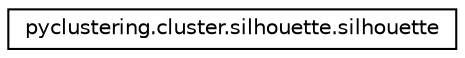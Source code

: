 digraph "Graphical Class Hierarchy"
{
 // INTERACTIVE_SVG=YES
 // LATEX_PDF_SIZE
  edge [fontname="Helvetica",fontsize="10",labelfontname="Helvetica",labelfontsize="10"];
  node [fontname="Helvetica",fontsize="10",shape=record];
  rankdir="LR";
  Node0 [label="pyclustering.cluster.silhouette.silhouette",height=0.2,width=0.4,color="black", fillcolor="white", style="filled",URL="$d8/db1/classpyclustering_1_1cluster_1_1silhouette_1_1silhouette.html",tooltip="Represents Silhouette method that is used interpretation and validation of consistency."];
}
